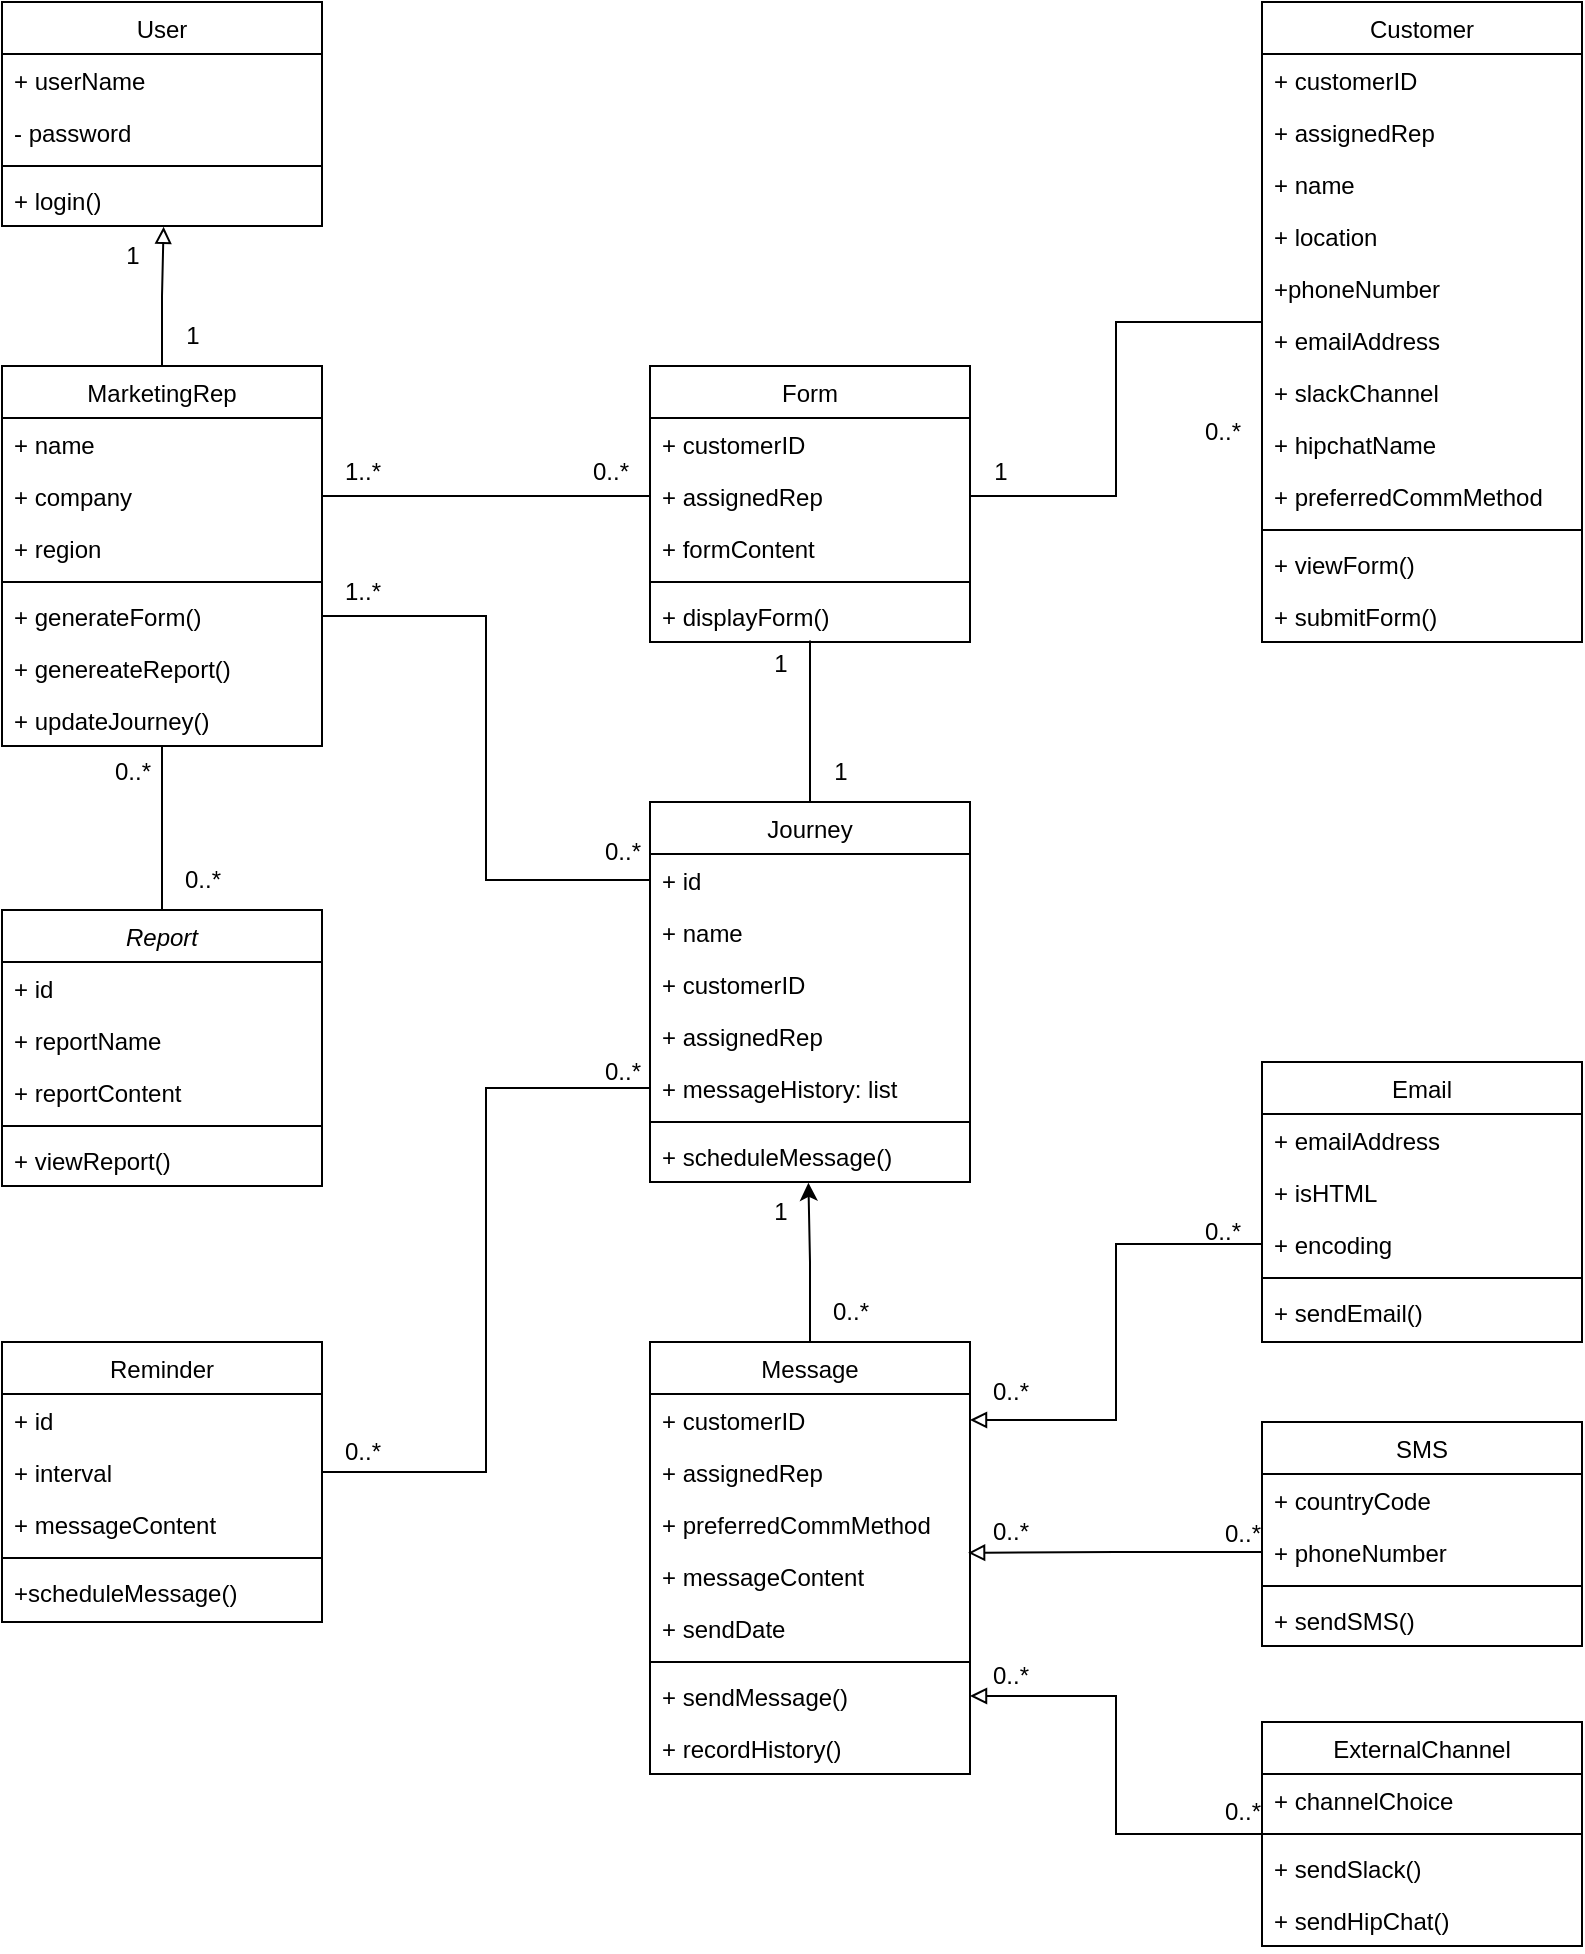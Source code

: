<mxfile version="21.2.1" type="device">
  <diagram id="C5RBs43oDa-KdzZeNtuy" name="Page-1">
    <mxGraphModel dx="1233" dy="1187" grid="1" gridSize="10" guides="1" tooltips="1" connect="1" arrows="1" fold="1" page="1" pageScale="1" pageWidth="827" pageHeight="1169" math="0" shadow="0">
      <root>
        <mxCell id="WIyWlLk6GJQsqaUBKTNV-0" />
        <mxCell id="WIyWlLk6GJQsqaUBKTNV-1" parent="WIyWlLk6GJQsqaUBKTNV-0" />
        <mxCell id="LJ1rprFV_yqu4gmMoUwL-30" style="edgeStyle=orthogonalEdgeStyle;rounded=0;orthogonalLoop=1;jettySize=auto;html=1;exitX=0.5;exitY=0;exitDx=0;exitDy=0;entryX=0.5;entryY=1;entryDx=0;entryDy=0;entryPerimeter=0;endArrow=none;endFill=0;" edge="1" parent="WIyWlLk6GJQsqaUBKTNV-1" source="zkfFHV4jXpPFQw0GAbJ--0" target="LJ1rprFV_yqu4gmMoUwL-22">
          <mxGeometry relative="1" as="geometry" />
        </mxCell>
        <mxCell id="zkfFHV4jXpPFQw0GAbJ--0" value="Report" style="swimlane;fontStyle=2;align=center;verticalAlign=top;childLayout=stackLayout;horizontal=1;startSize=26;horizontalStack=0;resizeParent=1;resizeLast=0;collapsible=1;marginBottom=0;rounded=0;shadow=0;strokeWidth=1;" parent="WIyWlLk6GJQsqaUBKTNV-1" vertex="1">
          <mxGeometry x="10" y="544" width="160" height="138" as="geometry">
            <mxRectangle x="230" y="140" width="160" height="26" as="alternateBounds" />
          </mxGeometry>
        </mxCell>
        <mxCell id="zkfFHV4jXpPFQw0GAbJ--1" value="+ id" style="text;align=left;verticalAlign=top;spacingLeft=4;spacingRight=4;overflow=hidden;rotatable=0;points=[[0,0.5],[1,0.5]];portConstraint=eastwest;" parent="zkfFHV4jXpPFQw0GAbJ--0" vertex="1">
          <mxGeometry y="26" width="160" height="26" as="geometry" />
        </mxCell>
        <mxCell id="zkfFHV4jXpPFQw0GAbJ--2" value="+ reportName" style="text;align=left;verticalAlign=top;spacingLeft=4;spacingRight=4;overflow=hidden;rotatable=0;points=[[0,0.5],[1,0.5]];portConstraint=eastwest;rounded=0;shadow=0;html=0;" parent="zkfFHV4jXpPFQw0GAbJ--0" vertex="1">
          <mxGeometry y="52" width="160" height="26" as="geometry" />
        </mxCell>
        <mxCell id="zkfFHV4jXpPFQw0GAbJ--3" value="+ reportContent" style="text;align=left;verticalAlign=top;spacingLeft=4;spacingRight=4;overflow=hidden;rotatable=0;points=[[0,0.5],[1,0.5]];portConstraint=eastwest;rounded=0;shadow=0;html=0;" parent="zkfFHV4jXpPFQw0GAbJ--0" vertex="1">
          <mxGeometry y="78" width="160" height="26" as="geometry" />
        </mxCell>
        <mxCell id="zkfFHV4jXpPFQw0GAbJ--4" value="" style="line;html=1;strokeWidth=1;align=left;verticalAlign=middle;spacingTop=-1;spacingLeft=3;spacingRight=3;rotatable=0;labelPosition=right;points=[];portConstraint=eastwest;" parent="zkfFHV4jXpPFQw0GAbJ--0" vertex="1">
          <mxGeometry y="104" width="160" height="8" as="geometry" />
        </mxCell>
        <mxCell id="qmpPMKrpPphyloh2gBgC-39" value="+ viewReport()" style="text;align=left;verticalAlign=top;spacingLeft=4;spacingRight=4;overflow=hidden;rotatable=0;points=[[0,0.5],[1,0.5]];portConstraint=eastwest;rounded=0;shadow=0;html=0;" parent="zkfFHV4jXpPFQw0GAbJ--0" vertex="1">
          <mxGeometry y="112" width="160" height="26" as="geometry" />
        </mxCell>
        <mxCell id="zkfFHV4jXpPFQw0GAbJ--17" value="Customer" style="swimlane;fontStyle=0;align=center;verticalAlign=top;childLayout=stackLayout;horizontal=1;startSize=26;horizontalStack=0;resizeParent=1;resizeLast=0;collapsible=1;marginBottom=0;rounded=0;shadow=0;strokeWidth=1;" parent="WIyWlLk6GJQsqaUBKTNV-1" vertex="1">
          <mxGeometry x="640" y="90" width="160" height="320" as="geometry">
            <mxRectangle x="550" y="140" width="160" height="26" as="alternateBounds" />
          </mxGeometry>
        </mxCell>
        <mxCell id="zkfFHV4jXpPFQw0GAbJ--18" value="+ customerID" style="text;align=left;verticalAlign=top;spacingLeft=4;spacingRight=4;overflow=hidden;rotatable=0;points=[[0,0.5],[1,0.5]];portConstraint=eastwest;" parent="zkfFHV4jXpPFQw0GAbJ--17" vertex="1">
          <mxGeometry y="26" width="160" height="26" as="geometry" />
        </mxCell>
        <mxCell id="zkfFHV4jXpPFQw0GAbJ--19" value="+ assignedRep" style="text;align=left;verticalAlign=top;spacingLeft=4;spacingRight=4;overflow=hidden;rotatable=0;points=[[0,0.5],[1,0.5]];portConstraint=eastwest;rounded=0;shadow=0;html=0;" parent="zkfFHV4jXpPFQw0GAbJ--17" vertex="1">
          <mxGeometry y="52" width="160" height="26" as="geometry" />
        </mxCell>
        <mxCell id="zkfFHV4jXpPFQw0GAbJ--20" value="+ name" style="text;align=left;verticalAlign=top;spacingLeft=4;spacingRight=4;overflow=hidden;rotatable=0;points=[[0,0.5],[1,0.5]];portConstraint=eastwest;rounded=0;shadow=0;html=0;" parent="zkfFHV4jXpPFQw0GAbJ--17" vertex="1">
          <mxGeometry y="78" width="160" height="26" as="geometry" />
        </mxCell>
        <mxCell id="zkfFHV4jXpPFQw0GAbJ--21" value="+ location" style="text;align=left;verticalAlign=top;spacingLeft=4;spacingRight=4;overflow=hidden;rotatable=0;points=[[0,0.5],[1,0.5]];portConstraint=eastwest;rounded=0;shadow=0;html=0;" parent="zkfFHV4jXpPFQw0GAbJ--17" vertex="1">
          <mxGeometry y="104" width="160" height="26" as="geometry" />
        </mxCell>
        <mxCell id="zkfFHV4jXpPFQw0GAbJ--22" value="+phoneNumber" style="text;align=left;verticalAlign=top;spacingLeft=4;spacingRight=4;overflow=hidden;rotatable=0;points=[[0,0.5],[1,0.5]];portConstraint=eastwest;rounded=0;shadow=0;html=0;" parent="zkfFHV4jXpPFQw0GAbJ--17" vertex="1">
          <mxGeometry y="130" width="160" height="26" as="geometry" />
        </mxCell>
        <mxCell id="zkfFHV4jXpPFQw0GAbJ--24" value="+ emailAddress" style="text;align=left;verticalAlign=top;spacingLeft=4;spacingRight=4;overflow=hidden;rotatable=0;points=[[0,0.5],[1,0.5]];portConstraint=eastwest;" parent="zkfFHV4jXpPFQw0GAbJ--17" vertex="1">
          <mxGeometry y="156" width="160" height="26" as="geometry" />
        </mxCell>
        <mxCell id="w9Qy2uqaEwGHM79mjZeE-0" value="+ slackChannel" style="text;align=left;verticalAlign=top;spacingLeft=4;spacingRight=4;overflow=hidden;rotatable=0;points=[[0,0.5],[1,0.5]];portConstraint=eastwest;" parent="zkfFHV4jXpPFQw0GAbJ--17" vertex="1">
          <mxGeometry y="182" width="160" height="26" as="geometry" />
        </mxCell>
        <mxCell id="LJ1rprFV_yqu4gmMoUwL-10" value="+ hipchatName" style="text;align=left;verticalAlign=top;spacingLeft=4;spacingRight=4;overflow=hidden;rotatable=0;points=[[0,0.5],[1,0.5]];portConstraint=eastwest;" vertex="1" parent="zkfFHV4jXpPFQw0GAbJ--17">
          <mxGeometry y="208" width="160" height="26" as="geometry" />
        </mxCell>
        <mxCell id="LJ1rprFV_yqu4gmMoUwL-11" value="+ preferredCommMethod" style="text;align=left;verticalAlign=top;spacingLeft=4;spacingRight=4;overflow=hidden;rotatable=0;points=[[0,0.5],[1,0.5]];portConstraint=eastwest;" vertex="1" parent="zkfFHV4jXpPFQw0GAbJ--17">
          <mxGeometry y="234" width="160" height="26" as="geometry" />
        </mxCell>
        <mxCell id="zkfFHV4jXpPFQw0GAbJ--23" value="" style="line;html=1;strokeWidth=1;align=left;verticalAlign=middle;spacingTop=-1;spacingLeft=3;spacingRight=3;rotatable=0;labelPosition=right;points=[];portConstraint=eastwest;" parent="zkfFHV4jXpPFQw0GAbJ--17" vertex="1">
          <mxGeometry y="260" width="160" height="8" as="geometry" />
        </mxCell>
        <mxCell id="LJ1rprFV_yqu4gmMoUwL-12" value="+ viewForm()" style="text;align=left;verticalAlign=top;spacingLeft=4;spacingRight=4;overflow=hidden;rotatable=0;points=[[0,0.5],[1,0.5]];portConstraint=eastwest;" vertex="1" parent="zkfFHV4jXpPFQw0GAbJ--17">
          <mxGeometry y="268" width="160" height="26" as="geometry" />
        </mxCell>
        <mxCell id="LJ1rprFV_yqu4gmMoUwL-13" value="+ submitForm()" style="text;align=left;verticalAlign=top;spacingLeft=4;spacingRight=4;overflow=hidden;rotatable=0;points=[[0,0.5],[1,0.5]];portConstraint=eastwest;" vertex="1" parent="zkfFHV4jXpPFQw0GAbJ--17">
          <mxGeometry y="294" width="160" height="26" as="geometry" />
        </mxCell>
        <mxCell id="407BUc0o9kKC5jC4xrrl-0" value="User" style="swimlane;fontStyle=0;align=center;verticalAlign=top;childLayout=stackLayout;horizontal=1;startSize=26;horizontalStack=0;resizeParent=1;resizeLast=0;collapsible=1;marginBottom=0;rounded=0;shadow=0;strokeWidth=1;" parent="WIyWlLk6GJQsqaUBKTNV-1" vertex="1">
          <mxGeometry x="10" y="90" width="160" height="112" as="geometry">
            <mxRectangle x="550" y="140" width="160" height="26" as="alternateBounds" />
          </mxGeometry>
        </mxCell>
        <mxCell id="407BUc0o9kKC5jC4xrrl-1" value="+ userName" style="text;align=left;verticalAlign=top;spacingLeft=4;spacingRight=4;overflow=hidden;rotatable=0;points=[[0,0.5],[1,0.5]];portConstraint=eastwest;" parent="407BUc0o9kKC5jC4xrrl-0" vertex="1">
          <mxGeometry y="26" width="160" height="26" as="geometry" />
        </mxCell>
        <mxCell id="407BUc0o9kKC5jC4xrrl-2" value="- password" style="text;align=left;verticalAlign=top;spacingLeft=4;spacingRight=4;overflow=hidden;rotatable=0;points=[[0,0.5],[1,0.5]];portConstraint=eastwest;rounded=0;shadow=0;html=0;" parent="407BUc0o9kKC5jC4xrrl-0" vertex="1">
          <mxGeometry y="52" width="160" height="26" as="geometry" />
        </mxCell>
        <mxCell id="407BUc0o9kKC5jC4xrrl-7" value="" style="line;html=1;strokeWidth=1;align=left;verticalAlign=middle;spacingTop=-1;spacingLeft=3;spacingRight=3;rotatable=0;labelPosition=right;points=[];portConstraint=eastwest;" parent="407BUc0o9kKC5jC4xrrl-0" vertex="1">
          <mxGeometry y="78" width="160" height="8" as="geometry" />
        </mxCell>
        <mxCell id="LJ1rprFV_yqu4gmMoUwL-14" value="+ login()" style="text;align=left;verticalAlign=top;spacingLeft=4;spacingRight=4;overflow=hidden;rotatable=0;points=[[0,0.5],[1,0.5]];portConstraint=eastwest;rounded=0;shadow=0;html=0;" vertex="1" parent="407BUc0o9kKC5jC4xrrl-0">
          <mxGeometry y="86" width="160" height="26" as="geometry" />
        </mxCell>
        <mxCell id="LJ1rprFV_yqu4gmMoUwL-4" style="edgeStyle=orthogonalEdgeStyle;rounded=0;orthogonalLoop=1;jettySize=auto;html=1;exitX=0.5;exitY=0;exitDx=0;exitDy=0;entryX=0.5;entryY=0.973;entryDx=0;entryDy=0;entryPerimeter=0;endArrow=none;endFill=0;" edge="1" parent="WIyWlLk6GJQsqaUBKTNV-1" source="407BUc0o9kKC5jC4xrrl-22" target="LJ1rprFV_yqu4gmMoUwL-2">
          <mxGeometry relative="1" as="geometry" />
        </mxCell>
        <mxCell id="407BUc0o9kKC5jC4xrrl-22" value="Journey" style="swimlane;fontStyle=0;align=center;verticalAlign=top;childLayout=stackLayout;horizontal=1;startSize=26;horizontalStack=0;resizeParent=1;resizeLast=0;collapsible=1;marginBottom=0;rounded=0;shadow=0;strokeWidth=1;" parent="WIyWlLk6GJQsqaUBKTNV-1" vertex="1">
          <mxGeometry x="334" y="490" width="160" height="190" as="geometry">
            <mxRectangle x="550" y="140" width="160" height="26" as="alternateBounds" />
          </mxGeometry>
        </mxCell>
        <mxCell id="407BUc0o9kKC5jC4xrrl-24" value="+ id" style="text;align=left;verticalAlign=top;spacingLeft=4;spacingRight=4;overflow=hidden;rotatable=0;points=[[0,0.5],[1,0.5]];portConstraint=eastwest;rounded=0;shadow=0;html=0;" parent="407BUc0o9kKC5jC4xrrl-22" vertex="1">
          <mxGeometry y="26" width="160" height="26" as="geometry" />
        </mxCell>
        <mxCell id="407BUc0o9kKC5jC4xrrl-25" value="+ name" style="text;align=left;verticalAlign=top;spacingLeft=4;spacingRight=4;overflow=hidden;rotatable=0;points=[[0,0.5],[1,0.5]];portConstraint=eastwest;rounded=0;shadow=0;html=0;" parent="407BUc0o9kKC5jC4xrrl-22" vertex="1">
          <mxGeometry y="52" width="160" height="26" as="geometry" />
        </mxCell>
        <mxCell id="407BUc0o9kKC5jC4xrrl-27" value="+ customerID" style="text;align=left;verticalAlign=top;spacingLeft=4;spacingRight=4;overflow=hidden;rotatable=0;points=[[0,0.5],[1,0.5]];portConstraint=eastwest;rounded=0;shadow=0;html=0;" parent="407BUc0o9kKC5jC4xrrl-22" vertex="1">
          <mxGeometry y="78" width="160" height="26" as="geometry" />
        </mxCell>
        <mxCell id="w9Qy2uqaEwGHM79mjZeE-5" value="+ assignedRep" style="text;align=left;verticalAlign=top;spacingLeft=4;spacingRight=4;overflow=hidden;rotatable=0;points=[[0,0.5],[1,0.5]];portConstraint=eastwest;rounded=0;shadow=0;html=0;" parent="407BUc0o9kKC5jC4xrrl-22" vertex="1">
          <mxGeometry y="104" width="160" height="26" as="geometry" />
        </mxCell>
        <mxCell id="w9Qy2uqaEwGHM79mjZeE-6" value="+ messageHistory: list" style="text;align=left;verticalAlign=top;spacingLeft=4;spacingRight=4;overflow=hidden;rotatable=0;points=[[0,0.5],[1,0.5]];portConstraint=eastwest;rounded=0;shadow=0;html=0;" parent="407BUc0o9kKC5jC4xrrl-22" vertex="1">
          <mxGeometry y="130" width="160" height="26" as="geometry" />
        </mxCell>
        <mxCell id="407BUc0o9kKC5jC4xrrl-28" value="" style="line;html=1;strokeWidth=1;align=left;verticalAlign=middle;spacingTop=-1;spacingLeft=3;spacingRight=3;rotatable=0;labelPosition=right;points=[];portConstraint=eastwest;" parent="407BUc0o9kKC5jC4xrrl-22" vertex="1">
          <mxGeometry y="156" width="160" height="8" as="geometry" />
        </mxCell>
        <mxCell id="LJ1rprFV_yqu4gmMoUwL-1" value="+ scheduleMessage()" style="text;align=left;verticalAlign=top;spacingLeft=4;spacingRight=4;overflow=hidden;rotatable=0;points=[[0,0.5],[1,0.5]];portConstraint=eastwest;rounded=0;shadow=0;html=0;" vertex="1" parent="407BUc0o9kKC5jC4xrrl-22">
          <mxGeometry y="164" width="160" height="26" as="geometry" />
        </mxCell>
        <mxCell id="LJ1rprFV_yqu4gmMoUwL-60" style="edgeStyle=orthogonalEdgeStyle;rounded=0;orthogonalLoop=1;jettySize=auto;html=1;exitX=0;exitY=0.5;exitDx=0;exitDy=0;entryX=1;entryY=0.5;entryDx=0;entryDy=0;endArrow=block;endFill=0;" edge="1" parent="WIyWlLk6GJQsqaUBKTNV-1" source="qmpPMKrpPphyloh2gBgC-0" target="LJ1rprFV_yqu4gmMoUwL-46">
          <mxGeometry relative="1" as="geometry" />
        </mxCell>
        <mxCell id="qmpPMKrpPphyloh2gBgC-0" value="ExternalChannel" style="swimlane;fontStyle=0;align=center;verticalAlign=top;childLayout=stackLayout;horizontal=1;startSize=26;horizontalStack=0;resizeParent=1;resizeLast=0;collapsible=1;marginBottom=0;rounded=0;shadow=0;strokeWidth=1;" parent="WIyWlLk6GJQsqaUBKTNV-1" vertex="1">
          <mxGeometry x="640" y="950" width="160" height="112" as="geometry">
            <mxRectangle x="340" y="380" width="170" height="26" as="alternateBounds" />
          </mxGeometry>
        </mxCell>
        <mxCell id="qmpPMKrpPphyloh2gBgC-1" value="+ channelChoice" style="text;align=left;verticalAlign=top;spacingLeft=4;spacingRight=4;overflow=hidden;rotatable=0;points=[[0,0.5],[1,0.5]];portConstraint=eastwest;" parent="qmpPMKrpPphyloh2gBgC-0" vertex="1">
          <mxGeometry y="26" width="160" height="26" as="geometry" />
        </mxCell>
        <mxCell id="qmpPMKrpPphyloh2gBgC-2" value="" style="line;html=1;strokeWidth=1;align=left;verticalAlign=middle;spacingTop=-1;spacingLeft=3;spacingRight=3;rotatable=0;labelPosition=right;points=[];portConstraint=eastwest;" parent="qmpPMKrpPphyloh2gBgC-0" vertex="1">
          <mxGeometry y="52" width="160" height="8" as="geometry" />
        </mxCell>
        <mxCell id="w9Qy2uqaEwGHM79mjZeE-2" value="+ sendSlack()" style="text;align=left;verticalAlign=top;spacingLeft=4;spacingRight=4;overflow=hidden;rotatable=0;points=[[0,0.5],[1,0.5]];portConstraint=eastwest;" parent="qmpPMKrpPphyloh2gBgC-0" vertex="1">
          <mxGeometry y="60" width="160" height="26" as="geometry" />
        </mxCell>
        <mxCell id="qmpPMKrpPphyloh2gBgC-5" value="+ sendHipChat()" style="text;align=left;verticalAlign=top;spacingLeft=4;spacingRight=4;overflow=hidden;rotatable=0;points=[[0,0.5],[1,0.5]];portConstraint=eastwest;" parent="qmpPMKrpPphyloh2gBgC-0" vertex="1">
          <mxGeometry y="86" width="160" height="26" as="geometry" />
        </mxCell>
        <mxCell id="qmpPMKrpPphyloh2gBgC-8" value="Reminder" style="swimlane;fontStyle=0;align=center;verticalAlign=top;childLayout=stackLayout;horizontal=1;startSize=26;horizontalStack=0;resizeParent=1;resizeLast=0;collapsible=1;marginBottom=0;rounded=0;shadow=0;strokeWidth=1;" parent="WIyWlLk6GJQsqaUBKTNV-1" vertex="1">
          <mxGeometry x="10" y="760" width="160" height="140" as="geometry">
            <mxRectangle x="550" y="140" width="160" height="26" as="alternateBounds" />
          </mxGeometry>
        </mxCell>
        <mxCell id="qmpPMKrpPphyloh2gBgC-9" value="+ id" style="text;align=left;verticalAlign=top;spacingLeft=4;spacingRight=4;overflow=hidden;rotatable=0;points=[[0,0.5],[1,0.5]];portConstraint=eastwest;rounded=0;shadow=0;html=0;" parent="qmpPMKrpPphyloh2gBgC-8" vertex="1">
          <mxGeometry y="26" width="160" height="26" as="geometry" />
        </mxCell>
        <mxCell id="qmpPMKrpPphyloh2gBgC-10" value="+ interval" style="text;align=left;verticalAlign=top;spacingLeft=4;spacingRight=4;overflow=hidden;rotatable=0;points=[[0,0.5],[1,0.5]];portConstraint=eastwest;rounded=0;shadow=0;html=0;" parent="qmpPMKrpPphyloh2gBgC-8" vertex="1">
          <mxGeometry y="52" width="160" height="26" as="geometry" />
        </mxCell>
        <mxCell id="w9Qy2uqaEwGHM79mjZeE-11" value="+ messageContent" style="text;align=left;verticalAlign=top;spacingLeft=4;spacingRight=4;overflow=hidden;rotatable=0;points=[[0,0.5],[1,0.5]];portConstraint=eastwest;rounded=0;shadow=0;html=0;" parent="qmpPMKrpPphyloh2gBgC-8" vertex="1">
          <mxGeometry y="78" width="160" height="26" as="geometry" />
        </mxCell>
        <mxCell id="qmpPMKrpPphyloh2gBgC-12" value="" style="line;html=1;strokeWidth=1;align=left;verticalAlign=middle;spacingTop=-1;spacingLeft=3;spacingRight=3;rotatable=0;labelPosition=right;points=[];portConstraint=eastwest;" parent="qmpPMKrpPphyloh2gBgC-8" vertex="1">
          <mxGeometry y="104" width="160" height="8" as="geometry" />
        </mxCell>
        <mxCell id="w9Qy2uqaEwGHM79mjZeE-12" value="+scheduleMessage()" style="text;align=left;verticalAlign=top;spacingLeft=4;spacingRight=4;overflow=hidden;rotatable=0;points=[[0,0.5],[1,0.5]];portConstraint=eastwest;rounded=0;shadow=0;html=0;" parent="qmpPMKrpPphyloh2gBgC-8" vertex="1">
          <mxGeometry y="112" width="160" height="26" as="geometry" />
        </mxCell>
        <mxCell id="qmpPMKrpPphyloh2gBgC-16" value="Form" style="swimlane;fontStyle=0;align=center;verticalAlign=top;childLayout=stackLayout;horizontal=1;startSize=26;horizontalStack=0;resizeParent=1;resizeLast=0;collapsible=1;marginBottom=0;rounded=0;shadow=0;strokeWidth=1;" parent="WIyWlLk6GJQsqaUBKTNV-1" vertex="1">
          <mxGeometry x="334" y="272" width="160" height="138" as="geometry">
            <mxRectangle x="550" y="140" width="160" height="26" as="alternateBounds" />
          </mxGeometry>
        </mxCell>
        <mxCell id="qmpPMKrpPphyloh2gBgC-17" value="+ customerID" style="text;align=left;verticalAlign=top;spacingLeft=4;spacingRight=4;overflow=hidden;rotatable=0;points=[[0,0.5],[1,0.5]];portConstraint=eastwest;rounded=0;shadow=0;html=0;" parent="qmpPMKrpPphyloh2gBgC-16" vertex="1">
          <mxGeometry y="26" width="160" height="26" as="geometry" />
        </mxCell>
        <mxCell id="qmpPMKrpPphyloh2gBgC-18" value="+ assignedRep" style="text;align=left;verticalAlign=top;spacingLeft=4;spacingRight=4;overflow=hidden;rotatable=0;points=[[0,0.5],[1,0.5]];portConstraint=eastwest;rounded=0;shadow=0;html=0;" parent="qmpPMKrpPphyloh2gBgC-16" vertex="1">
          <mxGeometry y="52" width="160" height="26" as="geometry" />
        </mxCell>
        <mxCell id="w9Qy2uqaEwGHM79mjZeE-14" value="+ formContent" style="text;align=left;verticalAlign=top;spacingLeft=4;spacingRight=4;overflow=hidden;rotatable=0;points=[[0,0.5],[1,0.5]];portConstraint=eastwest;rounded=0;shadow=0;html=0;" parent="qmpPMKrpPphyloh2gBgC-16" vertex="1">
          <mxGeometry y="78" width="160" height="26" as="geometry" />
        </mxCell>
        <mxCell id="qmpPMKrpPphyloh2gBgC-19" value="" style="line;html=1;strokeWidth=1;align=left;verticalAlign=middle;spacingTop=-1;spacingLeft=3;spacingRight=3;rotatable=0;labelPosition=right;points=[];portConstraint=eastwest;" parent="qmpPMKrpPphyloh2gBgC-16" vertex="1">
          <mxGeometry y="104" width="160" height="8" as="geometry" />
        </mxCell>
        <mxCell id="LJ1rprFV_yqu4gmMoUwL-2" value="+ displayForm()" style="text;align=left;verticalAlign=top;spacingLeft=4;spacingRight=4;overflow=hidden;rotatable=0;points=[[0,0.5],[1,0.5]];portConstraint=eastwest;rounded=0;shadow=0;html=0;" vertex="1" parent="qmpPMKrpPphyloh2gBgC-16">
          <mxGeometry y="112" width="160" height="26" as="geometry" />
        </mxCell>
        <mxCell id="qmpPMKrpPphyloh2gBgC-56" value="SMS" style="swimlane;fontStyle=0;align=center;verticalAlign=top;childLayout=stackLayout;horizontal=1;startSize=26;horizontalStack=0;resizeParent=1;resizeLast=0;collapsible=1;marginBottom=0;rounded=0;shadow=0;strokeWidth=1;" parent="WIyWlLk6GJQsqaUBKTNV-1" vertex="1">
          <mxGeometry x="640" y="800" width="160" height="112" as="geometry">
            <mxRectangle x="550" y="140" width="160" height="26" as="alternateBounds" />
          </mxGeometry>
        </mxCell>
        <mxCell id="qmpPMKrpPphyloh2gBgC-57" value="+ countryCode" style="text;align=left;verticalAlign=top;spacingLeft=4;spacingRight=4;overflow=hidden;rotatable=0;points=[[0,0.5],[1,0.5]];portConstraint=eastwest;rounded=0;shadow=0;html=0;" parent="qmpPMKrpPphyloh2gBgC-56" vertex="1">
          <mxGeometry y="26" width="160" height="26" as="geometry" />
        </mxCell>
        <mxCell id="qmpPMKrpPphyloh2gBgC-58" value="+ phoneNumber" style="text;align=left;verticalAlign=top;spacingLeft=4;spacingRight=4;overflow=hidden;rotatable=0;points=[[0,0.5],[1,0.5]];portConstraint=eastwest;rounded=0;shadow=0;html=0;" parent="qmpPMKrpPphyloh2gBgC-56" vertex="1">
          <mxGeometry y="52" width="160" height="26" as="geometry" />
        </mxCell>
        <mxCell id="qmpPMKrpPphyloh2gBgC-59" value="" style="line;html=1;strokeWidth=1;align=left;verticalAlign=middle;spacingTop=-1;spacingLeft=3;spacingRight=3;rotatable=0;labelPosition=right;points=[];portConstraint=eastwest;" parent="qmpPMKrpPphyloh2gBgC-56" vertex="1">
          <mxGeometry y="78" width="160" height="8" as="geometry" />
        </mxCell>
        <mxCell id="qmpPMKrpPphyloh2gBgC-61" value="+ sendSMS()" style="text;align=left;verticalAlign=top;spacingLeft=4;spacingRight=4;overflow=hidden;rotatable=0;points=[[0,0.5],[1,0.5]];portConstraint=eastwest;rounded=0;shadow=0;html=0;" parent="qmpPMKrpPphyloh2gBgC-56" vertex="1">
          <mxGeometry y="86" width="160" height="26" as="geometry" />
        </mxCell>
        <mxCell id="qmpPMKrpPphyloh2gBgC-65" value="Email" style="swimlane;fontStyle=0;align=center;verticalAlign=top;childLayout=stackLayout;horizontal=1;startSize=26;horizontalStack=0;resizeParent=1;resizeLast=0;collapsible=1;marginBottom=0;rounded=0;shadow=0;strokeWidth=1;" parent="WIyWlLk6GJQsqaUBKTNV-1" vertex="1">
          <mxGeometry x="640" y="620" width="160" height="140" as="geometry">
            <mxRectangle x="550" y="140" width="160" height="26" as="alternateBounds" />
          </mxGeometry>
        </mxCell>
        <mxCell id="qmpPMKrpPphyloh2gBgC-66" value="+ emailAddress" style="text;align=left;verticalAlign=top;spacingLeft=4;spacingRight=4;overflow=hidden;rotatable=0;points=[[0,0.5],[1,0.5]];portConstraint=eastwest;rounded=0;shadow=0;html=0;" parent="qmpPMKrpPphyloh2gBgC-65" vertex="1">
          <mxGeometry y="26" width="160" height="26" as="geometry" />
        </mxCell>
        <mxCell id="qmpPMKrpPphyloh2gBgC-67" value="+ isHTML" style="text;align=left;verticalAlign=top;spacingLeft=4;spacingRight=4;overflow=hidden;rotatable=0;points=[[0,0.5],[1,0.5]];portConstraint=eastwest;rounded=0;shadow=0;html=0;" parent="qmpPMKrpPphyloh2gBgC-65" vertex="1">
          <mxGeometry y="52" width="160" height="26" as="geometry" />
        </mxCell>
        <mxCell id="qmpPMKrpPphyloh2gBgC-68" value="+ encoding" style="text;align=left;verticalAlign=top;spacingLeft=4;spacingRight=4;overflow=hidden;rotatable=0;points=[[0,0.5],[1,0.5]];portConstraint=eastwest;rounded=0;shadow=0;html=0;" parent="qmpPMKrpPphyloh2gBgC-65" vertex="1">
          <mxGeometry y="78" width="160" height="26" as="geometry" />
        </mxCell>
        <mxCell id="qmpPMKrpPphyloh2gBgC-70" value="" style="line;html=1;strokeWidth=1;align=left;verticalAlign=middle;spacingTop=-1;spacingLeft=3;spacingRight=3;rotatable=0;labelPosition=right;points=[];portConstraint=eastwest;" parent="qmpPMKrpPphyloh2gBgC-65" vertex="1">
          <mxGeometry y="104" width="160" height="8" as="geometry" />
        </mxCell>
        <mxCell id="qmpPMKrpPphyloh2gBgC-71" value="+ sendEmail()" style="text;align=left;verticalAlign=top;spacingLeft=4;spacingRight=4;overflow=hidden;rotatable=0;points=[[0,0.5],[1,0.5]];portConstraint=eastwest;rounded=0;shadow=0;html=0;" parent="qmpPMKrpPphyloh2gBgC-65" vertex="1">
          <mxGeometry y="112" width="160" height="26" as="geometry" />
        </mxCell>
        <mxCell id="LJ1rprFV_yqu4gmMoUwL-5" value="1" style="text;html=1;align=center;verticalAlign=middle;resizable=0;points=[];autosize=1;strokeColor=none;fillColor=none;" vertex="1" parent="WIyWlLk6GJQsqaUBKTNV-1">
          <mxGeometry x="384" y="406" width="30" height="30" as="geometry" />
        </mxCell>
        <mxCell id="LJ1rprFV_yqu4gmMoUwL-6" value="1" style="text;html=1;align=center;verticalAlign=middle;resizable=0;points=[];autosize=1;strokeColor=none;fillColor=none;" vertex="1" parent="WIyWlLk6GJQsqaUBKTNV-1">
          <mxGeometry x="414" y="460" width="30" height="30" as="geometry" />
        </mxCell>
        <mxCell id="LJ1rprFV_yqu4gmMoUwL-7" style="edgeStyle=orthogonalEdgeStyle;rounded=0;orthogonalLoop=1;jettySize=auto;html=1;exitX=1;exitY=0.5;exitDx=0;exitDy=0;entryX=0;entryY=0.5;entryDx=0;entryDy=0;endArrow=none;endFill=0;" edge="1" parent="WIyWlLk6GJQsqaUBKTNV-1" source="qmpPMKrpPphyloh2gBgC-18" target="zkfFHV4jXpPFQw0GAbJ--17">
          <mxGeometry relative="1" as="geometry" />
        </mxCell>
        <mxCell id="LJ1rprFV_yqu4gmMoUwL-8" value="1" style="text;html=1;align=center;verticalAlign=middle;resizable=0;points=[];autosize=1;strokeColor=none;fillColor=none;" vertex="1" parent="WIyWlLk6GJQsqaUBKTNV-1">
          <mxGeometry x="494" y="310" width="30" height="30" as="geometry" />
        </mxCell>
        <mxCell id="LJ1rprFV_yqu4gmMoUwL-9" value="0..*" style="text;html=1;align=center;verticalAlign=middle;resizable=0;points=[];autosize=1;strokeColor=none;fillColor=none;" vertex="1" parent="WIyWlLk6GJQsqaUBKTNV-1">
          <mxGeometry x="600" y="290" width="40" height="30" as="geometry" />
        </mxCell>
        <mxCell id="LJ1rprFV_yqu4gmMoUwL-23" style="edgeStyle=orthogonalEdgeStyle;rounded=0;orthogonalLoop=1;jettySize=auto;html=1;exitX=0.5;exitY=0;exitDx=0;exitDy=0;entryX=0.505;entryY=1.015;entryDx=0;entryDy=0;entryPerimeter=0;endArrow=block;endFill=0;" edge="1" parent="WIyWlLk6GJQsqaUBKTNV-1" source="LJ1rprFV_yqu4gmMoUwL-15" target="LJ1rprFV_yqu4gmMoUwL-14">
          <mxGeometry relative="1" as="geometry" />
        </mxCell>
        <mxCell id="LJ1rprFV_yqu4gmMoUwL-15" value="MarketingRep" style="swimlane;fontStyle=0;align=center;verticalAlign=top;childLayout=stackLayout;horizontal=1;startSize=26;horizontalStack=0;resizeParent=1;resizeLast=0;collapsible=1;marginBottom=0;rounded=0;shadow=0;strokeWidth=1;" vertex="1" parent="WIyWlLk6GJQsqaUBKTNV-1">
          <mxGeometry x="10" y="272" width="160" height="190" as="geometry">
            <mxRectangle x="550" y="140" width="160" height="26" as="alternateBounds" />
          </mxGeometry>
        </mxCell>
        <mxCell id="LJ1rprFV_yqu4gmMoUwL-16" value="+ name" style="text;align=left;verticalAlign=top;spacingLeft=4;spacingRight=4;overflow=hidden;rotatable=0;points=[[0,0.5],[1,0.5]];portConstraint=eastwest;rounded=0;shadow=0;html=0;" vertex="1" parent="LJ1rprFV_yqu4gmMoUwL-15">
          <mxGeometry y="26" width="160" height="26" as="geometry" />
        </mxCell>
        <mxCell id="LJ1rprFV_yqu4gmMoUwL-17" value="+ company" style="text;align=left;verticalAlign=top;spacingLeft=4;spacingRight=4;overflow=hidden;rotatable=0;points=[[0,0.5],[1,0.5]];portConstraint=eastwest;rounded=0;shadow=0;html=0;" vertex="1" parent="LJ1rprFV_yqu4gmMoUwL-15">
          <mxGeometry y="52" width="160" height="26" as="geometry" />
        </mxCell>
        <mxCell id="LJ1rprFV_yqu4gmMoUwL-18" value="+ region" style="text;align=left;verticalAlign=top;spacingLeft=4;spacingRight=4;overflow=hidden;rotatable=0;points=[[0,0.5],[1,0.5]];portConstraint=eastwest;rounded=0;shadow=0;html=0;" vertex="1" parent="LJ1rprFV_yqu4gmMoUwL-15">
          <mxGeometry y="78" width="160" height="26" as="geometry" />
        </mxCell>
        <mxCell id="LJ1rprFV_yqu4gmMoUwL-21" value="" style="line;html=1;strokeWidth=1;align=left;verticalAlign=middle;spacingTop=-1;spacingLeft=3;spacingRight=3;rotatable=0;labelPosition=right;points=[];portConstraint=eastwest;" vertex="1" parent="LJ1rprFV_yqu4gmMoUwL-15">
          <mxGeometry y="104" width="160" height="8" as="geometry" />
        </mxCell>
        <mxCell id="LJ1rprFV_yqu4gmMoUwL-19" value="+ generateForm()" style="text;align=left;verticalAlign=top;spacingLeft=4;spacingRight=4;overflow=hidden;rotatable=0;points=[[0,0.5],[1,0.5]];portConstraint=eastwest;rounded=0;shadow=0;html=0;" vertex="1" parent="LJ1rprFV_yqu4gmMoUwL-15">
          <mxGeometry y="112" width="160" height="26" as="geometry" />
        </mxCell>
        <mxCell id="LJ1rprFV_yqu4gmMoUwL-20" value="+ genereateReport()" style="text;align=left;verticalAlign=top;spacingLeft=4;spacingRight=4;overflow=hidden;rotatable=0;points=[[0,0.5],[1,0.5]];portConstraint=eastwest;rounded=0;shadow=0;html=0;" vertex="1" parent="LJ1rprFV_yqu4gmMoUwL-15">
          <mxGeometry y="138" width="160" height="26" as="geometry" />
        </mxCell>
        <mxCell id="LJ1rprFV_yqu4gmMoUwL-22" value="+ updateJourney()" style="text;align=left;verticalAlign=top;spacingLeft=4;spacingRight=4;overflow=hidden;rotatable=0;points=[[0,0.5],[1,0.5]];portConstraint=eastwest;rounded=0;shadow=0;html=0;" vertex="1" parent="LJ1rprFV_yqu4gmMoUwL-15">
          <mxGeometry y="164" width="160" height="26" as="geometry" />
        </mxCell>
        <mxCell id="LJ1rprFV_yqu4gmMoUwL-24" value="1" style="text;html=1;align=center;verticalAlign=middle;resizable=0;points=[];autosize=1;strokeColor=none;fillColor=none;" vertex="1" parent="WIyWlLk6GJQsqaUBKTNV-1">
          <mxGeometry x="60" y="202" width="30" height="30" as="geometry" />
        </mxCell>
        <mxCell id="LJ1rprFV_yqu4gmMoUwL-25" value="1" style="text;html=1;align=center;verticalAlign=middle;resizable=0;points=[];autosize=1;strokeColor=none;fillColor=none;" vertex="1" parent="WIyWlLk6GJQsqaUBKTNV-1">
          <mxGeometry x="90" y="242" width="30" height="30" as="geometry" />
        </mxCell>
        <mxCell id="LJ1rprFV_yqu4gmMoUwL-26" style="edgeStyle=orthogonalEdgeStyle;rounded=0;orthogonalLoop=1;jettySize=auto;html=1;exitX=0;exitY=0.5;exitDx=0;exitDy=0;entryX=1;entryY=0.5;entryDx=0;entryDy=0;endArrow=none;endFill=0;" edge="1" parent="WIyWlLk6GJQsqaUBKTNV-1" source="qmpPMKrpPphyloh2gBgC-18" target="LJ1rprFV_yqu4gmMoUwL-17">
          <mxGeometry relative="1" as="geometry" />
        </mxCell>
        <mxCell id="LJ1rprFV_yqu4gmMoUwL-27" value="0..*" style="text;html=1;align=center;verticalAlign=middle;resizable=0;points=[];autosize=1;strokeColor=none;fillColor=none;" vertex="1" parent="WIyWlLk6GJQsqaUBKTNV-1">
          <mxGeometry x="294" y="310" width="40" height="30" as="geometry" />
        </mxCell>
        <mxCell id="LJ1rprFV_yqu4gmMoUwL-28" value="1..*" style="text;html=1;align=center;verticalAlign=middle;resizable=0;points=[];autosize=1;strokeColor=none;fillColor=none;" vertex="1" parent="WIyWlLk6GJQsqaUBKTNV-1">
          <mxGeometry x="170" y="310" width="40" height="30" as="geometry" />
        </mxCell>
        <mxCell id="LJ1rprFV_yqu4gmMoUwL-31" value="0..*" style="text;html=1;align=center;verticalAlign=middle;resizable=0;points=[];autosize=1;strokeColor=none;fillColor=none;" vertex="1" parent="WIyWlLk6GJQsqaUBKTNV-1">
          <mxGeometry x="90" y="514" width="40" height="30" as="geometry" />
        </mxCell>
        <mxCell id="LJ1rprFV_yqu4gmMoUwL-32" value="0..*" style="text;html=1;align=center;verticalAlign=middle;resizable=0;points=[];autosize=1;strokeColor=none;fillColor=none;" vertex="1" parent="WIyWlLk6GJQsqaUBKTNV-1">
          <mxGeometry x="55" y="460" width="40" height="30" as="geometry" />
        </mxCell>
        <mxCell id="LJ1rprFV_yqu4gmMoUwL-33" style="edgeStyle=orthogonalEdgeStyle;rounded=0;orthogonalLoop=1;jettySize=auto;html=1;exitX=0;exitY=0.5;exitDx=0;exitDy=0;entryX=1;entryY=0.5;entryDx=0;entryDy=0;endArrow=none;endFill=0;" edge="1" parent="WIyWlLk6GJQsqaUBKTNV-1" source="407BUc0o9kKC5jC4xrrl-24" target="LJ1rprFV_yqu4gmMoUwL-19">
          <mxGeometry relative="1" as="geometry" />
        </mxCell>
        <mxCell id="LJ1rprFV_yqu4gmMoUwL-34" value="0..*" style="text;html=1;align=center;verticalAlign=middle;resizable=0;points=[];autosize=1;strokeColor=none;fillColor=none;" vertex="1" parent="WIyWlLk6GJQsqaUBKTNV-1">
          <mxGeometry x="300" y="500" width="40" height="30" as="geometry" />
        </mxCell>
        <mxCell id="LJ1rprFV_yqu4gmMoUwL-35" value="1..*" style="text;html=1;align=center;verticalAlign=middle;resizable=0;points=[];autosize=1;strokeColor=none;fillColor=none;" vertex="1" parent="WIyWlLk6GJQsqaUBKTNV-1">
          <mxGeometry x="170" y="370" width="40" height="30" as="geometry" />
        </mxCell>
        <mxCell id="LJ1rprFV_yqu4gmMoUwL-36" style="edgeStyle=orthogonalEdgeStyle;rounded=0;orthogonalLoop=1;jettySize=auto;html=1;exitX=0;exitY=0.5;exitDx=0;exitDy=0;entryX=1;entryY=0.5;entryDx=0;entryDy=0;endArrow=none;endFill=0;" edge="1" parent="WIyWlLk6GJQsqaUBKTNV-1" source="w9Qy2uqaEwGHM79mjZeE-6" target="qmpPMKrpPphyloh2gBgC-10">
          <mxGeometry relative="1" as="geometry" />
        </mxCell>
        <mxCell id="LJ1rprFV_yqu4gmMoUwL-37" value="0..*" style="text;html=1;align=center;verticalAlign=middle;resizable=0;points=[];autosize=1;strokeColor=none;fillColor=none;" vertex="1" parent="WIyWlLk6GJQsqaUBKTNV-1">
          <mxGeometry x="300" y="610" width="40" height="30" as="geometry" />
        </mxCell>
        <mxCell id="LJ1rprFV_yqu4gmMoUwL-38" value="0..*" style="text;html=1;align=center;verticalAlign=middle;resizable=0;points=[];autosize=1;strokeColor=none;fillColor=none;" vertex="1" parent="WIyWlLk6GJQsqaUBKTNV-1">
          <mxGeometry x="170" y="800" width="40" height="30" as="geometry" />
        </mxCell>
        <mxCell id="LJ1rprFV_yqu4gmMoUwL-47" style="edgeStyle=orthogonalEdgeStyle;rounded=0;orthogonalLoop=1;jettySize=auto;html=1;exitX=0.5;exitY=0;exitDx=0;exitDy=0;entryX=0.495;entryY=1.015;entryDx=0;entryDy=0;entryPerimeter=0;" edge="1" parent="WIyWlLk6GJQsqaUBKTNV-1" source="LJ1rprFV_yqu4gmMoUwL-39" target="LJ1rprFV_yqu4gmMoUwL-1">
          <mxGeometry relative="1" as="geometry" />
        </mxCell>
        <mxCell id="LJ1rprFV_yqu4gmMoUwL-39" value="Message" style="swimlane;fontStyle=0;align=center;verticalAlign=top;childLayout=stackLayout;horizontal=1;startSize=26;horizontalStack=0;resizeParent=1;resizeLast=0;collapsible=1;marginBottom=0;rounded=0;shadow=0;strokeWidth=1;" vertex="1" parent="WIyWlLk6GJQsqaUBKTNV-1">
          <mxGeometry x="334" y="760" width="160" height="216" as="geometry">
            <mxRectangle x="550" y="140" width="160" height="26" as="alternateBounds" />
          </mxGeometry>
        </mxCell>
        <mxCell id="LJ1rprFV_yqu4gmMoUwL-40" value="+ customerID" style="text;align=left;verticalAlign=top;spacingLeft=4;spacingRight=4;overflow=hidden;rotatable=0;points=[[0,0.5],[1,0.5]];portConstraint=eastwest;rounded=0;shadow=0;html=0;" vertex="1" parent="LJ1rprFV_yqu4gmMoUwL-39">
          <mxGeometry y="26" width="160" height="26" as="geometry" />
        </mxCell>
        <mxCell id="LJ1rprFV_yqu4gmMoUwL-41" value="+ assignedRep" style="text;align=left;verticalAlign=top;spacingLeft=4;spacingRight=4;overflow=hidden;rotatable=0;points=[[0,0.5],[1,0.5]];portConstraint=eastwest;rounded=0;shadow=0;html=0;" vertex="1" parent="LJ1rprFV_yqu4gmMoUwL-39">
          <mxGeometry y="52" width="160" height="26" as="geometry" />
        </mxCell>
        <mxCell id="LJ1rprFV_yqu4gmMoUwL-42" value="+ preferredCommMethod" style="text;align=left;verticalAlign=top;spacingLeft=4;spacingRight=4;overflow=hidden;rotatable=0;points=[[0,0.5],[1,0.5]];portConstraint=eastwest;rounded=0;shadow=0;html=0;" vertex="1" parent="LJ1rprFV_yqu4gmMoUwL-39">
          <mxGeometry y="78" width="160" height="26" as="geometry" />
        </mxCell>
        <mxCell id="LJ1rprFV_yqu4gmMoUwL-43" value="+ messageContent" style="text;align=left;verticalAlign=top;spacingLeft=4;spacingRight=4;overflow=hidden;rotatable=0;points=[[0,0.5],[1,0.5]];portConstraint=eastwest;rounded=0;shadow=0;html=0;" vertex="1" parent="LJ1rprFV_yqu4gmMoUwL-39">
          <mxGeometry y="104" width="160" height="26" as="geometry" />
        </mxCell>
        <mxCell id="LJ1rprFV_yqu4gmMoUwL-44" value="+ sendDate" style="text;align=left;verticalAlign=top;spacingLeft=4;spacingRight=4;overflow=hidden;rotatable=0;points=[[0,0.5],[1,0.5]];portConstraint=eastwest;rounded=0;shadow=0;html=0;" vertex="1" parent="LJ1rprFV_yqu4gmMoUwL-39">
          <mxGeometry y="130" width="160" height="26" as="geometry" />
        </mxCell>
        <mxCell id="LJ1rprFV_yqu4gmMoUwL-45" value="" style="line;html=1;strokeWidth=1;align=left;verticalAlign=middle;spacingTop=-1;spacingLeft=3;spacingRight=3;rotatable=0;labelPosition=right;points=[];portConstraint=eastwest;" vertex="1" parent="LJ1rprFV_yqu4gmMoUwL-39">
          <mxGeometry y="156" width="160" height="8" as="geometry" />
        </mxCell>
        <mxCell id="LJ1rprFV_yqu4gmMoUwL-46" value="+ sendMessage()" style="text;align=left;verticalAlign=top;spacingLeft=4;spacingRight=4;overflow=hidden;rotatable=0;points=[[0,0.5],[1,0.5]];portConstraint=eastwest;rounded=0;shadow=0;html=0;" vertex="1" parent="LJ1rprFV_yqu4gmMoUwL-39">
          <mxGeometry y="164" width="160" height="26" as="geometry" />
        </mxCell>
        <mxCell id="LJ1rprFV_yqu4gmMoUwL-52" value="+ recordHistory()" style="text;align=left;verticalAlign=top;spacingLeft=4;spacingRight=4;overflow=hidden;rotatable=0;points=[[0,0.5],[1,0.5]];portConstraint=eastwest;rounded=0;shadow=0;html=0;" vertex="1" parent="LJ1rprFV_yqu4gmMoUwL-39">
          <mxGeometry y="190" width="160" height="26" as="geometry" />
        </mxCell>
        <mxCell id="LJ1rprFV_yqu4gmMoUwL-48" value="1" style="text;html=1;align=center;verticalAlign=middle;resizable=0;points=[];autosize=1;strokeColor=none;fillColor=none;" vertex="1" parent="WIyWlLk6GJQsqaUBKTNV-1">
          <mxGeometry x="384" y="680" width="30" height="30" as="geometry" />
        </mxCell>
        <mxCell id="LJ1rprFV_yqu4gmMoUwL-49" value="0..*" style="text;html=1;align=center;verticalAlign=middle;resizable=0;points=[];autosize=1;strokeColor=none;fillColor=none;" vertex="1" parent="WIyWlLk6GJQsqaUBKTNV-1">
          <mxGeometry x="414" y="730" width="40" height="30" as="geometry" />
        </mxCell>
        <mxCell id="LJ1rprFV_yqu4gmMoUwL-53" style="edgeStyle=orthogonalEdgeStyle;rounded=0;orthogonalLoop=1;jettySize=auto;html=1;exitX=0;exitY=0.5;exitDx=0;exitDy=0;entryX=1;entryY=0.5;entryDx=0;entryDy=0;endArrow=block;endFill=0;" edge="1" parent="WIyWlLk6GJQsqaUBKTNV-1" source="qmpPMKrpPphyloh2gBgC-68" target="LJ1rprFV_yqu4gmMoUwL-40">
          <mxGeometry relative="1" as="geometry" />
        </mxCell>
        <mxCell id="LJ1rprFV_yqu4gmMoUwL-54" value="0..*" style="text;html=1;align=center;verticalAlign=middle;resizable=0;points=[];autosize=1;strokeColor=none;fillColor=none;" vertex="1" parent="WIyWlLk6GJQsqaUBKTNV-1">
          <mxGeometry x="600" y="690" width="40" height="30" as="geometry" />
        </mxCell>
        <mxCell id="LJ1rprFV_yqu4gmMoUwL-55" value="0..*" style="text;html=1;align=center;verticalAlign=middle;resizable=0;points=[];autosize=1;strokeColor=none;fillColor=none;" vertex="1" parent="WIyWlLk6GJQsqaUBKTNV-1">
          <mxGeometry x="494" y="770" width="40" height="30" as="geometry" />
        </mxCell>
        <mxCell id="LJ1rprFV_yqu4gmMoUwL-57" style="edgeStyle=orthogonalEdgeStyle;rounded=0;orthogonalLoop=1;jettySize=auto;html=1;exitX=0;exitY=0.5;exitDx=0;exitDy=0;entryX=0.994;entryY=0.054;entryDx=0;entryDy=0;entryPerimeter=0;endArrow=block;endFill=0;" edge="1" parent="WIyWlLk6GJQsqaUBKTNV-1" source="qmpPMKrpPphyloh2gBgC-58" target="LJ1rprFV_yqu4gmMoUwL-43">
          <mxGeometry relative="1" as="geometry" />
        </mxCell>
        <mxCell id="LJ1rprFV_yqu4gmMoUwL-58" value="0..*" style="text;html=1;align=center;verticalAlign=middle;resizable=0;points=[];autosize=1;strokeColor=none;fillColor=none;" vertex="1" parent="WIyWlLk6GJQsqaUBKTNV-1">
          <mxGeometry x="610" y="841" width="40" height="30" as="geometry" />
        </mxCell>
        <mxCell id="LJ1rprFV_yqu4gmMoUwL-59" value="0..*" style="text;html=1;align=center;verticalAlign=middle;resizable=0;points=[];autosize=1;strokeColor=none;fillColor=none;" vertex="1" parent="WIyWlLk6GJQsqaUBKTNV-1">
          <mxGeometry x="494" y="840" width="40" height="30" as="geometry" />
        </mxCell>
        <mxCell id="LJ1rprFV_yqu4gmMoUwL-61" value="0..*" style="text;html=1;align=center;verticalAlign=middle;resizable=0;points=[];autosize=1;strokeColor=none;fillColor=none;" vertex="1" parent="WIyWlLk6GJQsqaUBKTNV-1">
          <mxGeometry x="610" y="980" width="40" height="30" as="geometry" />
        </mxCell>
        <mxCell id="LJ1rprFV_yqu4gmMoUwL-62" value="0..*" style="text;html=1;align=center;verticalAlign=middle;resizable=0;points=[];autosize=1;strokeColor=none;fillColor=none;" vertex="1" parent="WIyWlLk6GJQsqaUBKTNV-1">
          <mxGeometry x="494" y="912" width="40" height="30" as="geometry" />
        </mxCell>
      </root>
    </mxGraphModel>
  </diagram>
</mxfile>
